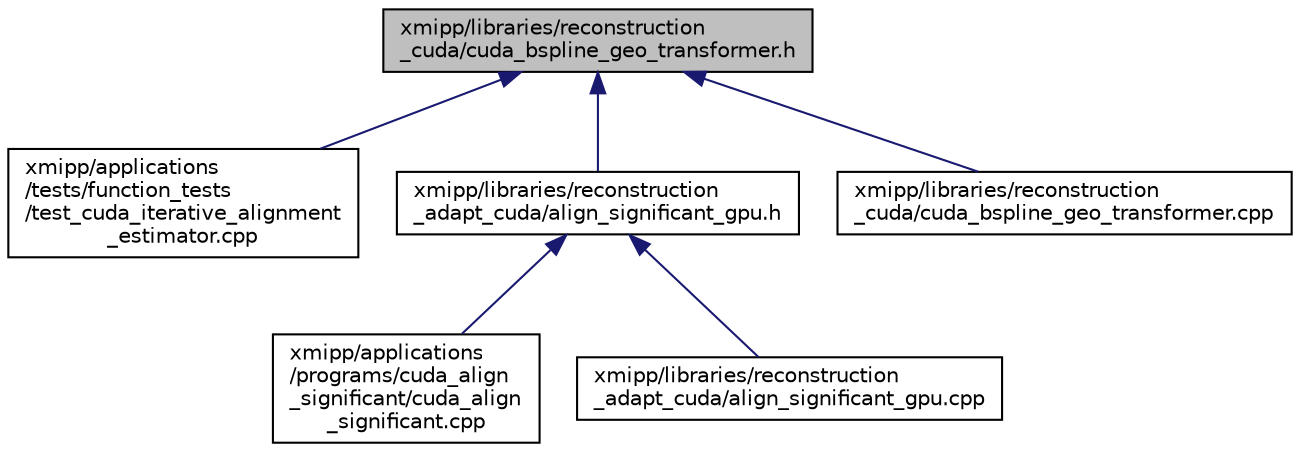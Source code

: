 digraph "xmipp/libraries/reconstruction_cuda/cuda_bspline_geo_transformer.h"
{
  edge [fontname="Helvetica",fontsize="10",labelfontname="Helvetica",labelfontsize="10"];
  node [fontname="Helvetica",fontsize="10",shape=record];
  Node26 [label="xmipp/libraries/reconstruction\l_cuda/cuda_bspline_geo_transformer.h",height=0.2,width=0.4,color="black", fillcolor="grey75", style="filled", fontcolor="black"];
  Node26 -> Node27 [dir="back",color="midnightblue",fontsize="10",style="solid",fontname="Helvetica"];
  Node27 [label="xmipp/applications\l/tests/function_tests\l/test_cuda_iterative_alignment\l_estimator.cpp",height=0.2,width=0.4,color="black", fillcolor="white", style="filled",URL="$test__cuda__iterative__alignment__estimator_8cpp.html"];
  Node26 -> Node28 [dir="back",color="midnightblue",fontsize="10",style="solid",fontname="Helvetica"];
  Node28 [label="xmipp/libraries/reconstruction\l_adapt_cuda/align_significant_gpu.h",height=0.2,width=0.4,color="black", fillcolor="white", style="filled",URL="$align__significant__gpu_8h.html"];
  Node28 -> Node29 [dir="back",color="midnightblue",fontsize="10",style="solid",fontname="Helvetica"];
  Node29 [label="xmipp/applications\l/programs/cuda_align\l_significant/cuda_align\l_significant.cpp",height=0.2,width=0.4,color="black", fillcolor="white", style="filled",URL="$cuda__align__significant_8cpp.html"];
  Node28 -> Node30 [dir="back",color="midnightblue",fontsize="10",style="solid",fontname="Helvetica"];
  Node30 [label="xmipp/libraries/reconstruction\l_adapt_cuda/align_significant_gpu.cpp",height=0.2,width=0.4,color="black", fillcolor="white", style="filled",URL="$align__significant__gpu_8cpp.html"];
  Node26 -> Node31 [dir="back",color="midnightblue",fontsize="10",style="solid",fontname="Helvetica"];
  Node31 [label="xmipp/libraries/reconstruction\l_cuda/cuda_bspline_geo_transformer.cpp",height=0.2,width=0.4,color="black", fillcolor="white", style="filled",URL="$cuda__bspline__geo__transformer_8cpp.html"];
}
